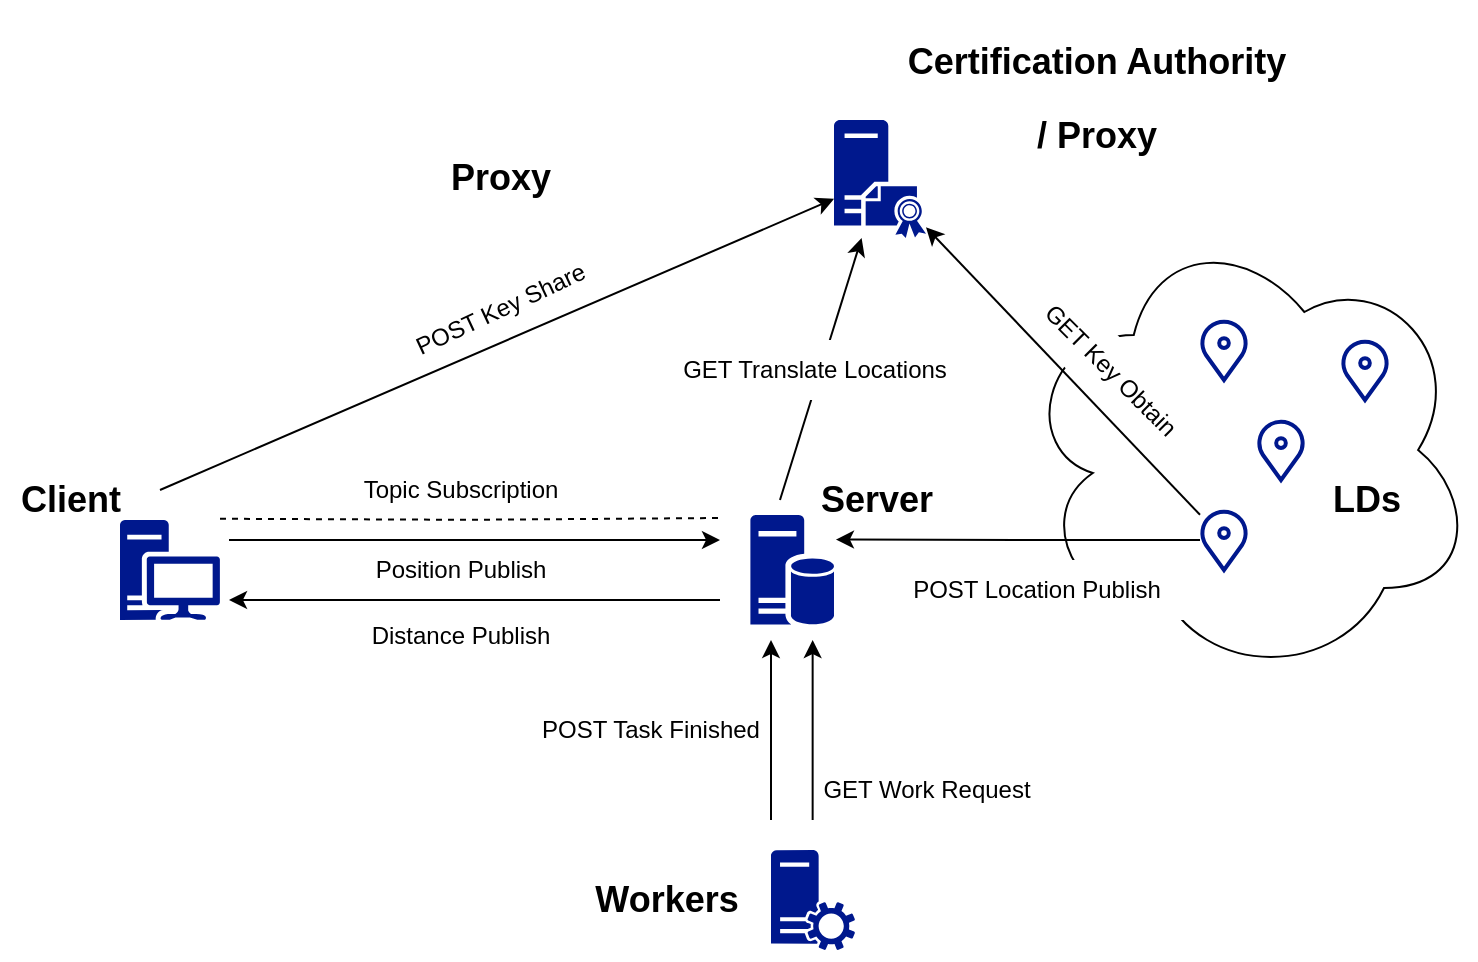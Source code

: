 <mxfile version="27.1.4">
  <diagram name="Page-1" id="tL0EpzMPCiaH0TBD6QNw">
    <mxGraphModel dx="972" dy="563" grid="1" gridSize="10" guides="1" tooltips="1" connect="1" arrows="1" fold="1" page="1" pageScale="1" pageWidth="850" pageHeight="1100" math="1" shadow="0">
      <root>
        <mxCell id="0" />
        <mxCell id="1" parent="0" />
        <mxCell id="9BL0vlbrnJeQ3a65S5Mm-3" value="" style="ellipse;shape=cloud;whiteSpace=wrap;html=1;" vertex="1" parent="1">
          <mxGeometry x="570" y="170" width="227.5" height="230" as="geometry" />
        </mxCell>
        <mxCell id="9BL0vlbrnJeQ3a65S5Mm-7" style="edgeStyle=orthogonalEdgeStyle;rounded=0;orthogonalLoop=1;jettySize=auto;html=1;endArrow=none;startFill=0;dashed=1;" edge="1" parent="1">
          <mxGeometry relative="1" as="geometry">
            <mxPoint x="420" y="319" as="targetPoint" />
            <mxPoint x="170" y="319.38" as="sourcePoint" />
          </mxGeometry>
        </mxCell>
        <mxCell id="YgEAm29q99Pr3n_9_nYM-4" value="" style="sketch=0;aspect=fixed;pointerEvents=1;shadow=0;dashed=0;html=1;strokeColor=none;labelPosition=center;verticalLabelPosition=bottom;verticalAlign=top;align=center;fillColor=#00188D;shape=mxgraph.mscae.enterprise.workstation_client" parent="1" vertex="1">
          <mxGeometry x="120" y="320" width="50" height="50" as="geometry" />
        </mxCell>
        <mxCell id="9BL0vlbrnJeQ3a65S5Mm-33" style="rounded=0;orthogonalLoop=1;jettySize=auto;html=1;" edge="1" parent="1" target="9BL0vlbrnJeQ3a65S5Mm-22">
          <mxGeometry relative="1" as="geometry">
            <mxPoint x="450" y="310" as="sourcePoint" />
          </mxGeometry>
        </mxCell>
        <mxCell id="YgEAm29q99Pr3n_9_nYM-6" value="" style="sketch=0;aspect=fixed;pointerEvents=1;shadow=0;dashed=0;html=1;strokeColor=none;labelPosition=center;verticalLabelPosition=bottom;verticalAlign=top;align=center;fillColor=#00188D;shape=mxgraph.mscae.enterprise.database_server" parent="1" vertex="1">
          <mxGeometry x="435.2" y="317.5" width="41.8" height="55" as="geometry" />
        </mxCell>
        <mxCell id="YgEAm29q99Pr3n_9_nYM-9" value="" style="html=1;verticalLabelPosition=bottom;align=center;labelBackgroundColor=#ffffff;verticalAlign=top;strokeWidth=2;strokeColor=#00188D;shadow=0;dashed=0;shape=mxgraph.ios7.icons.location;" parent="1" vertex="1">
          <mxGeometry x="660" y="220" width="24" height="30" as="geometry" />
        </mxCell>
        <mxCell id="9BL0vlbrnJeQ3a65S5Mm-24" style="rounded=0;orthogonalLoop=1;jettySize=auto;html=1;" edge="1" parent="1" source="YgEAm29q99Pr3n_9_nYM-10" target="9BL0vlbrnJeQ3a65S5Mm-22">
          <mxGeometry relative="1" as="geometry" />
        </mxCell>
        <mxCell id="YgEAm29q99Pr3n_9_nYM-10" value="" style="html=1;verticalLabelPosition=bottom;align=center;labelBackgroundColor=#ffffff;verticalAlign=top;strokeWidth=2;strokeColor=#00188D;shadow=0;dashed=0;shape=mxgraph.ios7.icons.location;" parent="1" vertex="1">
          <mxGeometry x="660" y="315" width="24" height="30" as="geometry" />
        </mxCell>
        <mxCell id="YgEAm29q99Pr3n_9_nYM-14" style="rounded=0;orthogonalLoop=1;jettySize=auto;html=1;jumpStyle=none;endArrow=none;startFill=1;flowAnimation=0;startArrow=classic;" parent="1" edge="1" source="9BL0vlbrnJeQ3a65S5Mm-22">
          <mxGeometry relative="1" as="geometry">
            <mxPoint x="470" y="170" as="sourcePoint" />
            <mxPoint x="140" y="305" as="targetPoint" />
          </mxGeometry>
        </mxCell>
        <mxCell id="YgEAm29q99Pr3n_9_nYM-20" value="&lt;h2&gt;LDs&lt;/h2&gt;" style="text;html=1;align=center;verticalAlign=middle;resizable=0;points=[];autosize=1;strokeColor=none;fillColor=none;" parent="1" vertex="1">
          <mxGeometry x="712.5" y="280" width="60" height="60" as="geometry" />
        </mxCell>
        <mxCell id="YgEAm29q99Pr3n_9_nYM-23" value="&lt;h2&gt;Server&lt;/h2&gt;" style="text;html=1;align=center;verticalAlign=middle;resizable=0;points=[];autosize=1;strokeColor=none;fillColor=none;" parent="1" vertex="1">
          <mxGeometry x="457.5" y="280" width="80" height="60" as="geometry" />
        </mxCell>
        <mxCell id="YgEAm29q99Pr3n_9_nYM-25" value="&lt;h2&gt;Client&lt;/h2&gt;" style="text;html=1;align=center;verticalAlign=middle;resizable=0;points=[];autosize=1;strokeColor=none;fillColor=none;" parent="1" vertex="1">
          <mxGeometry x="60" y="280" width="70" height="60" as="geometry" />
        </mxCell>
        <mxCell id="YgEAm29q99Pr3n_9_nYM-32" value="" style="sketch=0;pointerEvents=1;shadow=0;dashed=0;html=1;strokeColor=none;labelPosition=center;verticalLabelPosition=bottom;verticalAlign=top;align=center;fillColor=#00188D;shape=mxgraph.mscae.system_center.roles" parent="1" vertex="1">
          <mxGeometry x="445.5" y="485" width="42" height="50" as="geometry" />
        </mxCell>
        <mxCell id="YgEAm29q99Pr3n_9_nYM-33" style="rounded=0;orthogonalLoop=1;jettySize=auto;html=1;jumpStyle=none;endArrow=none;startFill=1;endFill=1;startArrow=classic;" parent="1" edge="1">
          <mxGeometry relative="1" as="geometry">
            <mxPoint x="466.32" y="380" as="sourcePoint" />
            <mxPoint x="466.32" y="470" as="targetPoint" />
          </mxGeometry>
        </mxCell>
        <mxCell id="YgEAm29q99Pr3n_9_nYM-36" value="&lt;h2&gt;Workers&lt;/h2&gt;" style="text;html=1;align=center;verticalAlign=middle;resizable=0;points=[];autosize=1;strokeColor=none;fillColor=none;" parent="1" vertex="1">
          <mxGeometry x="347.5" y="480" width="90" height="60" as="geometry" />
        </mxCell>
        <mxCell id="9BL0vlbrnJeQ3a65S5Mm-1" value="&lt;h2&gt;Proxy&lt;/h2&gt;" style="text;html=1;align=center;verticalAlign=middle;resizable=0;points=[];autosize=1;strokeColor=none;fillColor=none;" vertex="1" parent="1">
          <mxGeometry x="274.5" y="119" width="70" height="60" as="geometry" />
        </mxCell>
        <mxCell id="9BL0vlbrnJeQ3a65S5Mm-2" value="&lt;div&gt;POST Key Share&lt;/div&gt;" style="text;html=1;align=center;verticalAlign=middle;resizable=0;points=[];autosize=1;strokeColor=none;fillColor=none;rotation=-25;" vertex="1" parent="1">
          <mxGeometry x="254.5" y="200" width="110" height="30" as="geometry" />
        </mxCell>
        <mxCell id="9BL0vlbrnJeQ3a65S5Mm-6" value="GET Key Obtain" style="text;html=1;align=center;verticalAlign=middle;resizable=0;points=[];autosize=1;strokeColor=none;fillColor=default;rotation=45;" vertex="1" parent="1">
          <mxGeometry x="560" y="230" width="110" height="30" as="geometry" />
        </mxCell>
        <mxCell id="9BL0vlbrnJeQ3a65S5Mm-8" value="Topic Subscription" style="text;html=1;align=center;verticalAlign=middle;resizable=0;points=[];autosize=1;strokeColor=none;fillColor=none;" vertex="1" parent="1">
          <mxGeometry x="230" y="290" width="120" height="30" as="geometry" />
        </mxCell>
        <mxCell id="9BL0vlbrnJeQ3a65S5Mm-9" value="&lt;div&gt;Position Publish&lt;/div&gt;" style="text;html=1;align=center;verticalAlign=middle;resizable=0;points=[];autosize=1;strokeColor=none;fillColor=none;" vertex="1" parent="1">
          <mxGeometry x="235" y="330" width="110" height="30" as="geometry" />
        </mxCell>
        <mxCell id="9BL0vlbrnJeQ3a65S5Mm-10" style="rounded=0;orthogonalLoop=1;jettySize=auto;html=1;jumpStyle=none;endArrow=none;startFill=1;flowAnimation=0;startArrow=classic;" edge="1" parent="1">
          <mxGeometry relative="1" as="geometry">
            <mxPoint x="420" y="330" as="sourcePoint" />
            <mxPoint x="174.5" y="330" as="targetPoint" />
            <Array as="points">
              <mxPoint x="244.5" y="330" />
            </Array>
          </mxGeometry>
        </mxCell>
        <mxCell id="9BL0vlbrnJeQ3a65S5Mm-11" style="rounded=0;orthogonalLoop=1;jettySize=auto;html=1;jumpStyle=none;endArrow=classic;startFill=0;flowAnimation=0;startArrow=none;endFill=1;" edge="1" parent="1">
          <mxGeometry relative="1" as="geometry">
            <mxPoint x="420" y="360" as="sourcePoint" />
            <mxPoint x="174.5" y="360" as="targetPoint" />
            <Array as="points">
              <mxPoint x="244.5" y="360" />
            </Array>
          </mxGeometry>
        </mxCell>
        <mxCell id="9BL0vlbrnJeQ3a65S5Mm-12" value="Distance Publish" style="text;html=1;align=center;verticalAlign=middle;resizable=0;points=[];autosize=1;strokeColor=none;fillColor=none;" vertex="1" parent="1">
          <mxGeometry x="234.5" y="363" width="110" height="30" as="geometry" />
        </mxCell>
        <mxCell id="9BL0vlbrnJeQ3a65S5Mm-15" value="GET Work Request" style="text;html=1;align=center;verticalAlign=middle;resizable=0;points=[];autosize=1;strokeColor=none;fillColor=none;rotation=0;" vertex="1" parent="1">
          <mxGeometry x="457.5" y="440" width="130" height="30" as="geometry" />
        </mxCell>
        <mxCell id="9BL0vlbrnJeQ3a65S5Mm-16" style="rounded=0;orthogonalLoop=1;jettySize=auto;html=1;jumpStyle=none;endArrow=none;startFill=1;endFill=1;startArrow=classic;" edge="1" parent="1">
          <mxGeometry relative="1" as="geometry">
            <mxPoint x="445.5" y="380" as="sourcePoint" />
            <mxPoint x="445.5" y="470" as="targetPoint" />
          </mxGeometry>
        </mxCell>
        <mxCell id="9BL0vlbrnJeQ3a65S5Mm-17" value="POST Task Finished" style="text;html=1;align=center;verticalAlign=middle;resizable=0;points=[];autosize=1;strokeColor=none;fillColor=none;rotation=0;" vertex="1" parent="1">
          <mxGeometry x="320.0" y="410" width="130" height="30" as="geometry" />
        </mxCell>
        <mxCell id="9BL0vlbrnJeQ3a65S5Mm-20" value="" style="html=1;verticalLabelPosition=bottom;align=center;labelBackgroundColor=#ffffff;verticalAlign=top;strokeWidth=2;strokeColor=#00188D;shadow=0;dashed=0;shape=mxgraph.ios7.icons.location;" vertex="1" parent="1">
          <mxGeometry x="688.5" y="270" width="24" height="30" as="geometry" />
        </mxCell>
        <mxCell id="9BL0vlbrnJeQ3a65S5Mm-22" value="" style="sketch=0;pointerEvents=1;shadow=0;dashed=0;html=1;strokeColor=none;fillColor=#00188D;labelPosition=center;verticalLabelPosition=bottom;verticalAlign=top;outlineConnect=0;align=center;shape=mxgraph.office.servers.certificate_authority;" vertex="1" parent="1">
          <mxGeometry x="477" y="120" width="46" height="59" as="geometry" />
        </mxCell>
        <mxCell id="9BL0vlbrnJeQ3a65S5Mm-25" value="&lt;h2&gt;Certification Authority&lt;/h2&gt;&lt;h2&gt;/ Proxy&lt;/h2&gt;" style="text;html=1;align=center;verticalAlign=middle;resizable=0;points=[];autosize=1;strokeColor=none;fillColor=none;" vertex="1" parent="1">
          <mxGeometry x="502.5" y="60" width="210" height="100" as="geometry" />
        </mxCell>
        <mxCell id="9BL0vlbrnJeQ3a65S5Mm-34" style="edgeStyle=orthogonalEdgeStyle;rounded=0;orthogonalLoop=1;jettySize=auto;html=1;entryX=1.023;entryY=0.223;entryDx=0;entryDy=0;entryPerimeter=0;" edge="1" parent="1" source="YgEAm29q99Pr3n_9_nYM-10" target="YgEAm29q99Pr3n_9_nYM-6">
          <mxGeometry relative="1" as="geometry" />
        </mxCell>
        <mxCell id="9BL0vlbrnJeQ3a65S5Mm-35" value="GET Translate Locations" style="text;html=1;align=center;verticalAlign=middle;resizable=0;points=[];autosize=1;strokeColor=none;fillColor=default;" vertex="1" parent="1">
          <mxGeometry x="391.5" y="230" width="150" height="30" as="geometry" />
        </mxCell>
        <mxCell id="9BL0vlbrnJeQ3a65S5Mm-36" value="POST Location Publish" style="text;html=1;align=center;verticalAlign=middle;resizable=0;points=[];autosize=1;strokeColor=none;fillColor=default;" vertex="1" parent="1">
          <mxGeometry x="502.5" y="340" width="150" height="30" as="geometry" />
        </mxCell>
        <mxCell id="9BL0vlbrnJeQ3a65S5Mm-37" value="" style="html=1;verticalLabelPosition=bottom;align=center;labelBackgroundColor=#ffffff;verticalAlign=top;strokeWidth=2;strokeColor=#00188D;shadow=0;dashed=0;shape=mxgraph.ios7.icons.location;" vertex="1" parent="1">
          <mxGeometry x="730.5" y="230" width="24" height="30" as="geometry" />
        </mxCell>
      </root>
    </mxGraphModel>
  </diagram>
</mxfile>
